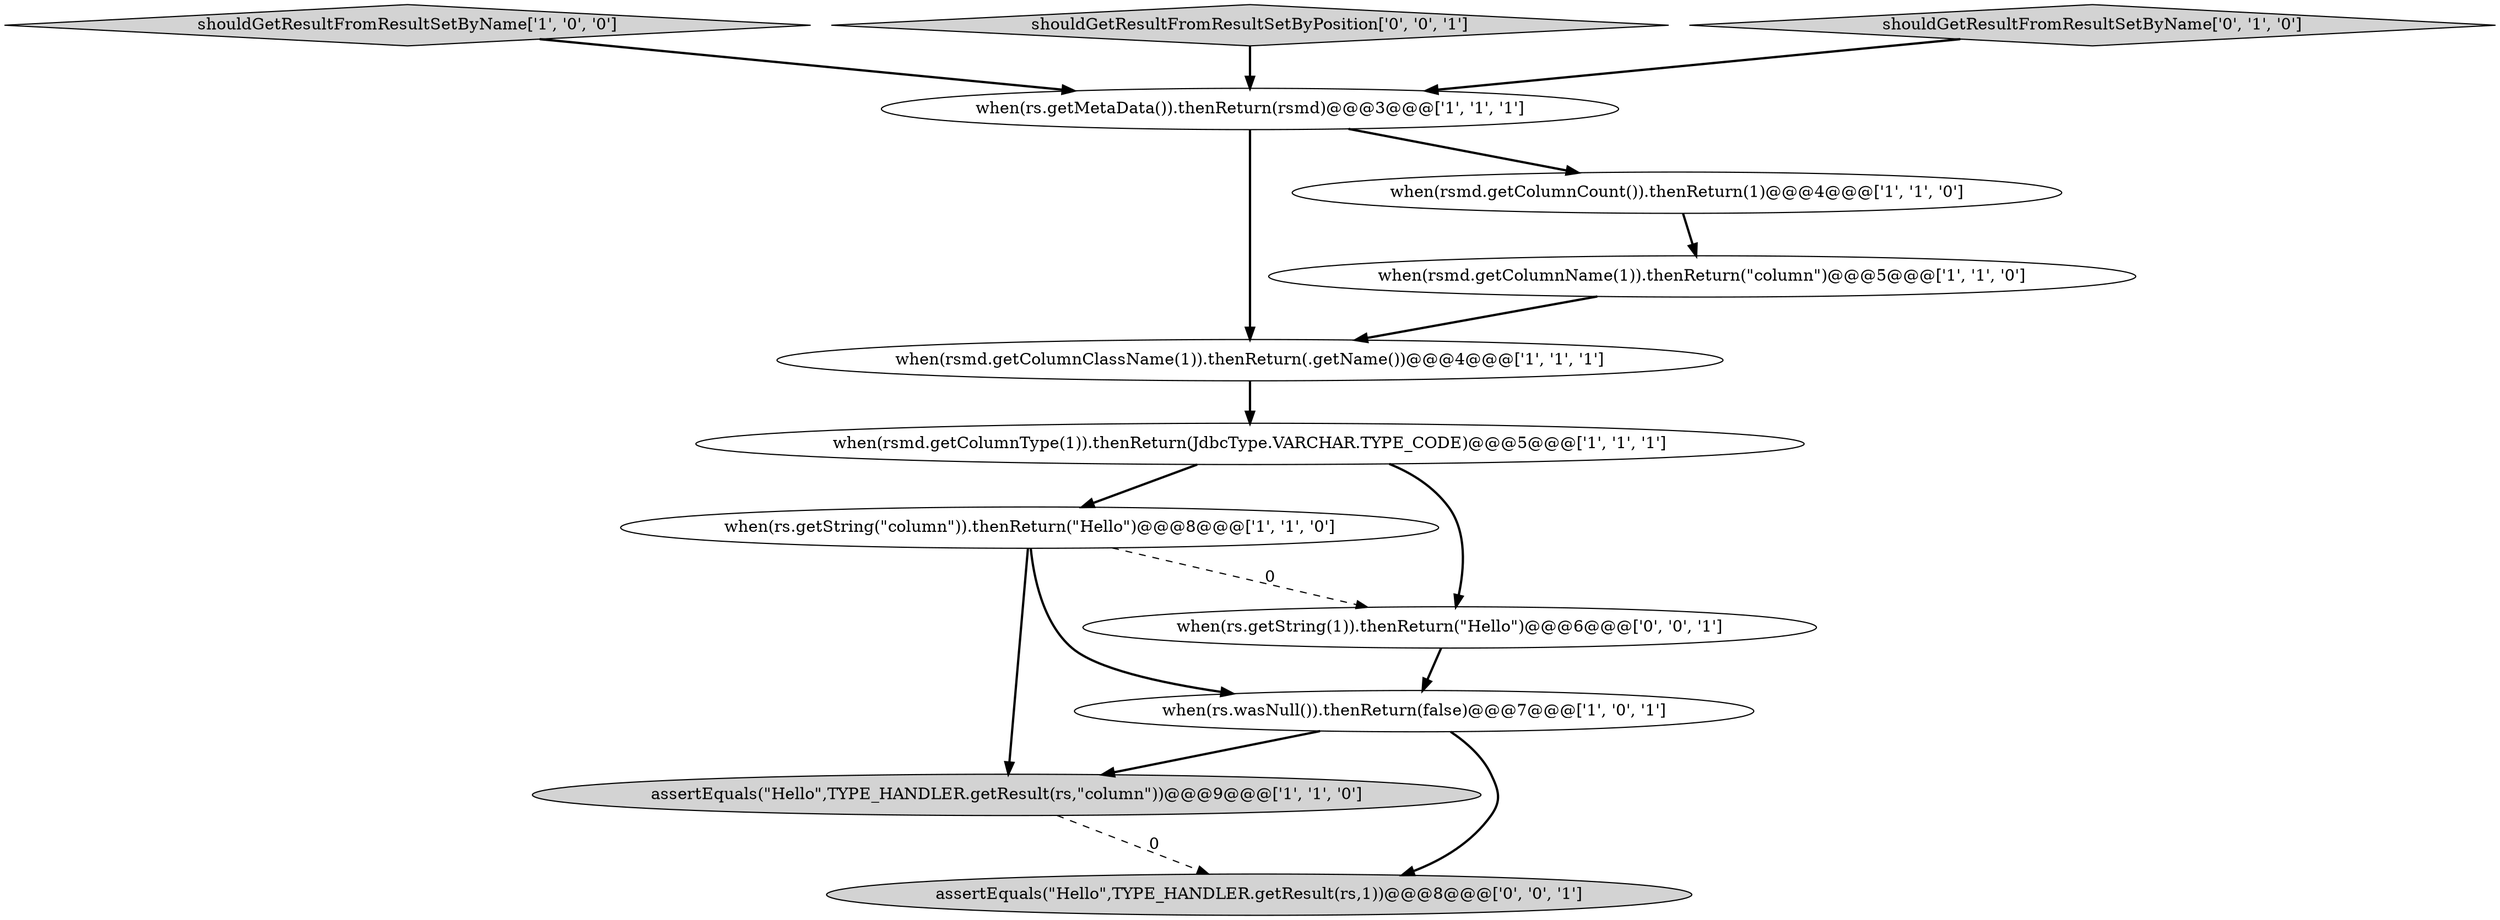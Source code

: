 digraph {
5 [style = filled, label = "when(rs.wasNull()).thenReturn(false)@@@7@@@['1', '0', '1']", fillcolor = white, shape = ellipse image = "AAA0AAABBB1BBB"];
4 [style = filled, label = "when(rsmd.getColumnType(1)).thenReturn(JdbcType.VARCHAR.TYPE_CODE)@@@5@@@['1', '1', '1']", fillcolor = white, shape = ellipse image = "AAA0AAABBB1BBB"];
0 [style = filled, label = "shouldGetResultFromResultSetByName['1', '0', '0']", fillcolor = lightgray, shape = diamond image = "AAA0AAABBB1BBB"];
7 [style = filled, label = "when(rs.getString(\"column\")).thenReturn(\"Hello\")@@@8@@@['1', '1', '0']", fillcolor = white, shape = ellipse image = "AAA0AAABBB1BBB"];
8 [style = filled, label = "when(rsmd.getColumnName(1)).thenReturn(\"column\")@@@5@@@['1', '1', '0']", fillcolor = white, shape = ellipse image = "AAA0AAABBB1BBB"];
2 [style = filled, label = "when(rsmd.getColumnClassName(1)).thenReturn(.getName())@@@4@@@['1', '1', '1']", fillcolor = white, shape = ellipse image = "AAA0AAABBB1BBB"];
6 [style = filled, label = "assertEquals(\"Hello\",TYPE_HANDLER.getResult(rs,\"column\"))@@@9@@@['1', '1', '0']", fillcolor = lightgray, shape = ellipse image = "AAA0AAABBB1BBB"];
10 [style = filled, label = "shouldGetResultFromResultSetByPosition['0', '0', '1']", fillcolor = lightgray, shape = diamond image = "AAA0AAABBB3BBB"];
12 [style = filled, label = "assertEquals(\"Hello\",TYPE_HANDLER.getResult(rs,1))@@@8@@@['0', '0', '1']", fillcolor = lightgray, shape = ellipse image = "AAA0AAABBB3BBB"];
3 [style = filled, label = "when(rsmd.getColumnCount()).thenReturn(1)@@@4@@@['1', '1', '0']", fillcolor = white, shape = ellipse image = "AAA0AAABBB1BBB"];
11 [style = filled, label = "when(rs.getString(1)).thenReturn(\"Hello\")@@@6@@@['0', '0', '1']", fillcolor = white, shape = ellipse image = "AAA0AAABBB3BBB"];
1 [style = filled, label = "when(rs.getMetaData()).thenReturn(rsmd)@@@3@@@['1', '1', '1']", fillcolor = white, shape = ellipse image = "AAA0AAABBB1BBB"];
9 [style = filled, label = "shouldGetResultFromResultSetByName['0', '1', '0']", fillcolor = lightgray, shape = diamond image = "AAA0AAABBB2BBB"];
1->3 [style = bold, label=""];
7->11 [style = dashed, label="0"];
11->5 [style = bold, label=""];
7->5 [style = bold, label=""];
1->2 [style = bold, label=""];
5->6 [style = bold, label=""];
9->1 [style = bold, label=""];
8->2 [style = bold, label=""];
4->11 [style = bold, label=""];
5->12 [style = bold, label=""];
10->1 [style = bold, label=""];
2->4 [style = bold, label=""];
0->1 [style = bold, label=""];
3->8 [style = bold, label=""];
4->7 [style = bold, label=""];
7->6 [style = bold, label=""];
6->12 [style = dashed, label="0"];
}
